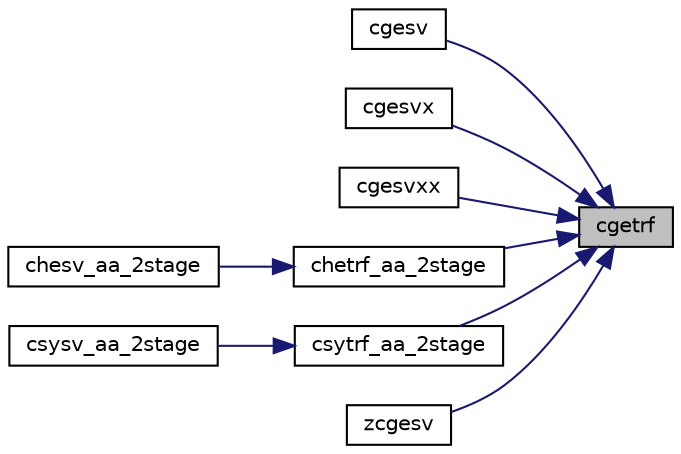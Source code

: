 digraph "cgetrf"
{
 // LATEX_PDF_SIZE
  edge [fontname="Helvetica",fontsize="10",labelfontname="Helvetica",labelfontsize="10"];
  node [fontname="Helvetica",fontsize="10",shape=record];
  rankdir="RL";
  Node1 [label="cgetrf",height=0.2,width=0.4,color="black", fillcolor="grey75", style="filled", fontcolor="black",tooltip="CGETRF"];
  Node1 -> Node2 [dir="back",color="midnightblue",fontsize="10",style="solid",fontname="Helvetica"];
  Node2 [label="cgesv",height=0.2,width=0.4,color="black", fillcolor="white", style="filled",URL="$group__gesv.html#gaa9e9aeee4df582bfee679de7defb8e68",tooltip="Download CGESV + dependencies  <a href=\"http://www.netlib.org/cgi-bin/netlibfiles...."];
  Node1 -> Node3 [dir="back",color="midnightblue",fontsize="10",style="solid",fontname="Helvetica"];
  Node3 [label="cgesvx",height=0.2,width=0.4,color="black", fillcolor="white", style="filled",URL="$cgesvx_8f.html#a7ee0854ace0491ca1278df6d7a0eb28d",tooltip="CGESVX computes the solution to system of linear equations A * X = B for GE matrices"];
  Node1 -> Node4 [dir="back",color="midnightblue",fontsize="10",style="solid",fontname="Helvetica"];
  Node4 [label="cgesvxx",height=0.2,width=0.4,color="black", fillcolor="white", style="filled",URL="$cgesvxx_8f.html#a54e141455b3d59923af0a5d79ffebcfb",tooltip="CGESVXX computes the solution to system of linear equations A * X = B for GE matrices"];
  Node1 -> Node5 [dir="back",color="midnightblue",fontsize="10",style="solid",fontname="Helvetica"];
  Node5 [label="chetrf_aa_2stage",height=0.2,width=0.4,color="black", fillcolor="white", style="filled",URL="$chetrf__aa__2stage_8f.html#ab8c36305b9b3b7622f6c51d782ac10dc",tooltip="CHETRF_AA_2STAGE"];
  Node5 -> Node6 [dir="back",color="midnightblue",fontsize="10",style="solid",fontname="Helvetica"];
  Node6 [label="chesv_aa_2stage",height=0.2,width=0.4,color="black", fillcolor="white", style="filled",URL="$chesv__aa__2stage_8f.html#abb66fb23be3a7311b71271a2717b35eb",tooltip="CHESV_AA_2STAGE computes the solution to system of linear equations A * X = B for HE matrices"];
  Node1 -> Node7 [dir="back",color="midnightblue",fontsize="10",style="solid",fontname="Helvetica"];
  Node7 [label="csytrf_aa_2stage",height=0.2,width=0.4,color="black", fillcolor="white", style="filled",URL="$csytrf__aa__2stage_8f.html#a480a32878b7395e53bd00b74458f425b",tooltip="CSYTRF_AA_2STAGE"];
  Node7 -> Node8 [dir="back",color="midnightblue",fontsize="10",style="solid",fontname="Helvetica"];
  Node8 [label="csysv_aa_2stage",height=0.2,width=0.4,color="black", fillcolor="white", style="filled",URL="$csysv__aa__2stage_8f.html#a30ffaa7302b864fdaeaf2fafe4f448b0",tooltip="CSYSV_AA_2STAGE computes the solution to system of linear equations A * X = B for SY matrices"];
  Node1 -> Node9 [dir="back",color="midnightblue",fontsize="10",style="solid",fontname="Helvetica"];
  Node9 [label="zcgesv",height=0.2,width=0.4,color="black", fillcolor="white", style="filled",URL="$zcgesv_8f.html#a892cb7992dc737797a8b8043dfc81a48",tooltip="ZCGESV computes the solution to system of linear equations A * X = B for GE matrices (mixed precision..."];
}
